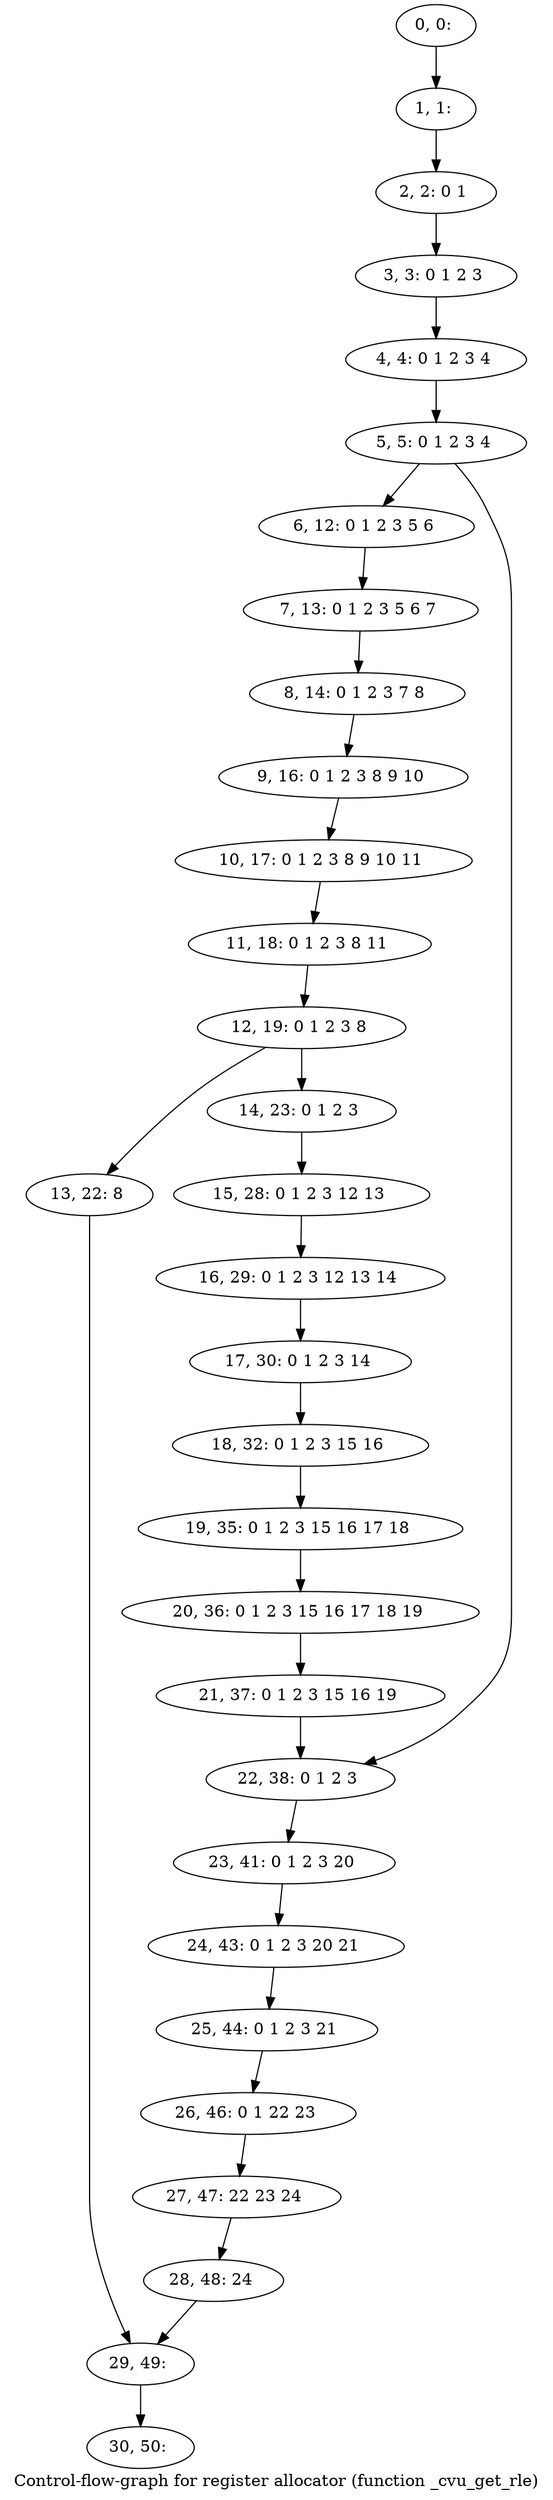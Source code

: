 digraph G {
graph [label="Control-flow-graph for register allocator (function _cvu_get_rle)"]
0[label="0, 0: "];
1[label="1, 1: "];
2[label="2, 2: 0 1 "];
3[label="3, 3: 0 1 2 3 "];
4[label="4, 4: 0 1 2 3 4 "];
5[label="5, 5: 0 1 2 3 4 "];
6[label="6, 12: 0 1 2 3 5 6 "];
7[label="7, 13: 0 1 2 3 5 6 7 "];
8[label="8, 14: 0 1 2 3 7 8 "];
9[label="9, 16: 0 1 2 3 8 9 10 "];
10[label="10, 17: 0 1 2 3 8 9 10 11 "];
11[label="11, 18: 0 1 2 3 8 11 "];
12[label="12, 19: 0 1 2 3 8 "];
13[label="13, 22: 8 "];
14[label="14, 23: 0 1 2 3 "];
15[label="15, 28: 0 1 2 3 12 13 "];
16[label="16, 29: 0 1 2 3 12 13 14 "];
17[label="17, 30: 0 1 2 3 14 "];
18[label="18, 32: 0 1 2 3 15 16 "];
19[label="19, 35: 0 1 2 3 15 16 17 18 "];
20[label="20, 36: 0 1 2 3 15 16 17 18 19 "];
21[label="21, 37: 0 1 2 3 15 16 19 "];
22[label="22, 38: 0 1 2 3 "];
23[label="23, 41: 0 1 2 3 20 "];
24[label="24, 43: 0 1 2 3 20 21 "];
25[label="25, 44: 0 1 2 3 21 "];
26[label="26, 46: 0 1 22 23 "];
27[label="27, 47: 22 23 24 "];
28[label="28, 48: 24 "];
29[label="29, 49: "];
30[label="30, 50: "];
0->1 ;
1->2 ;
2->3 ;
3->4 ;
4->5 ;
5->6 ;
5->22 ;
6->7 ;
7->8 ;
8->9 ;
9->10 ;
10->11 ;
11->12 ;
12->13 ;
12->14 ;
13->29 ;
14->15 ;
15->16 ;
16->17 ;
17->18 ;
18->19 ;
19->20 ;
20->21 ;
21->22 ;
22->23 ;
23->24 ;
24->25 ;
25->26 ;
26->27 ;
27->28 ;
28->29 ;
29->30 ;
}
